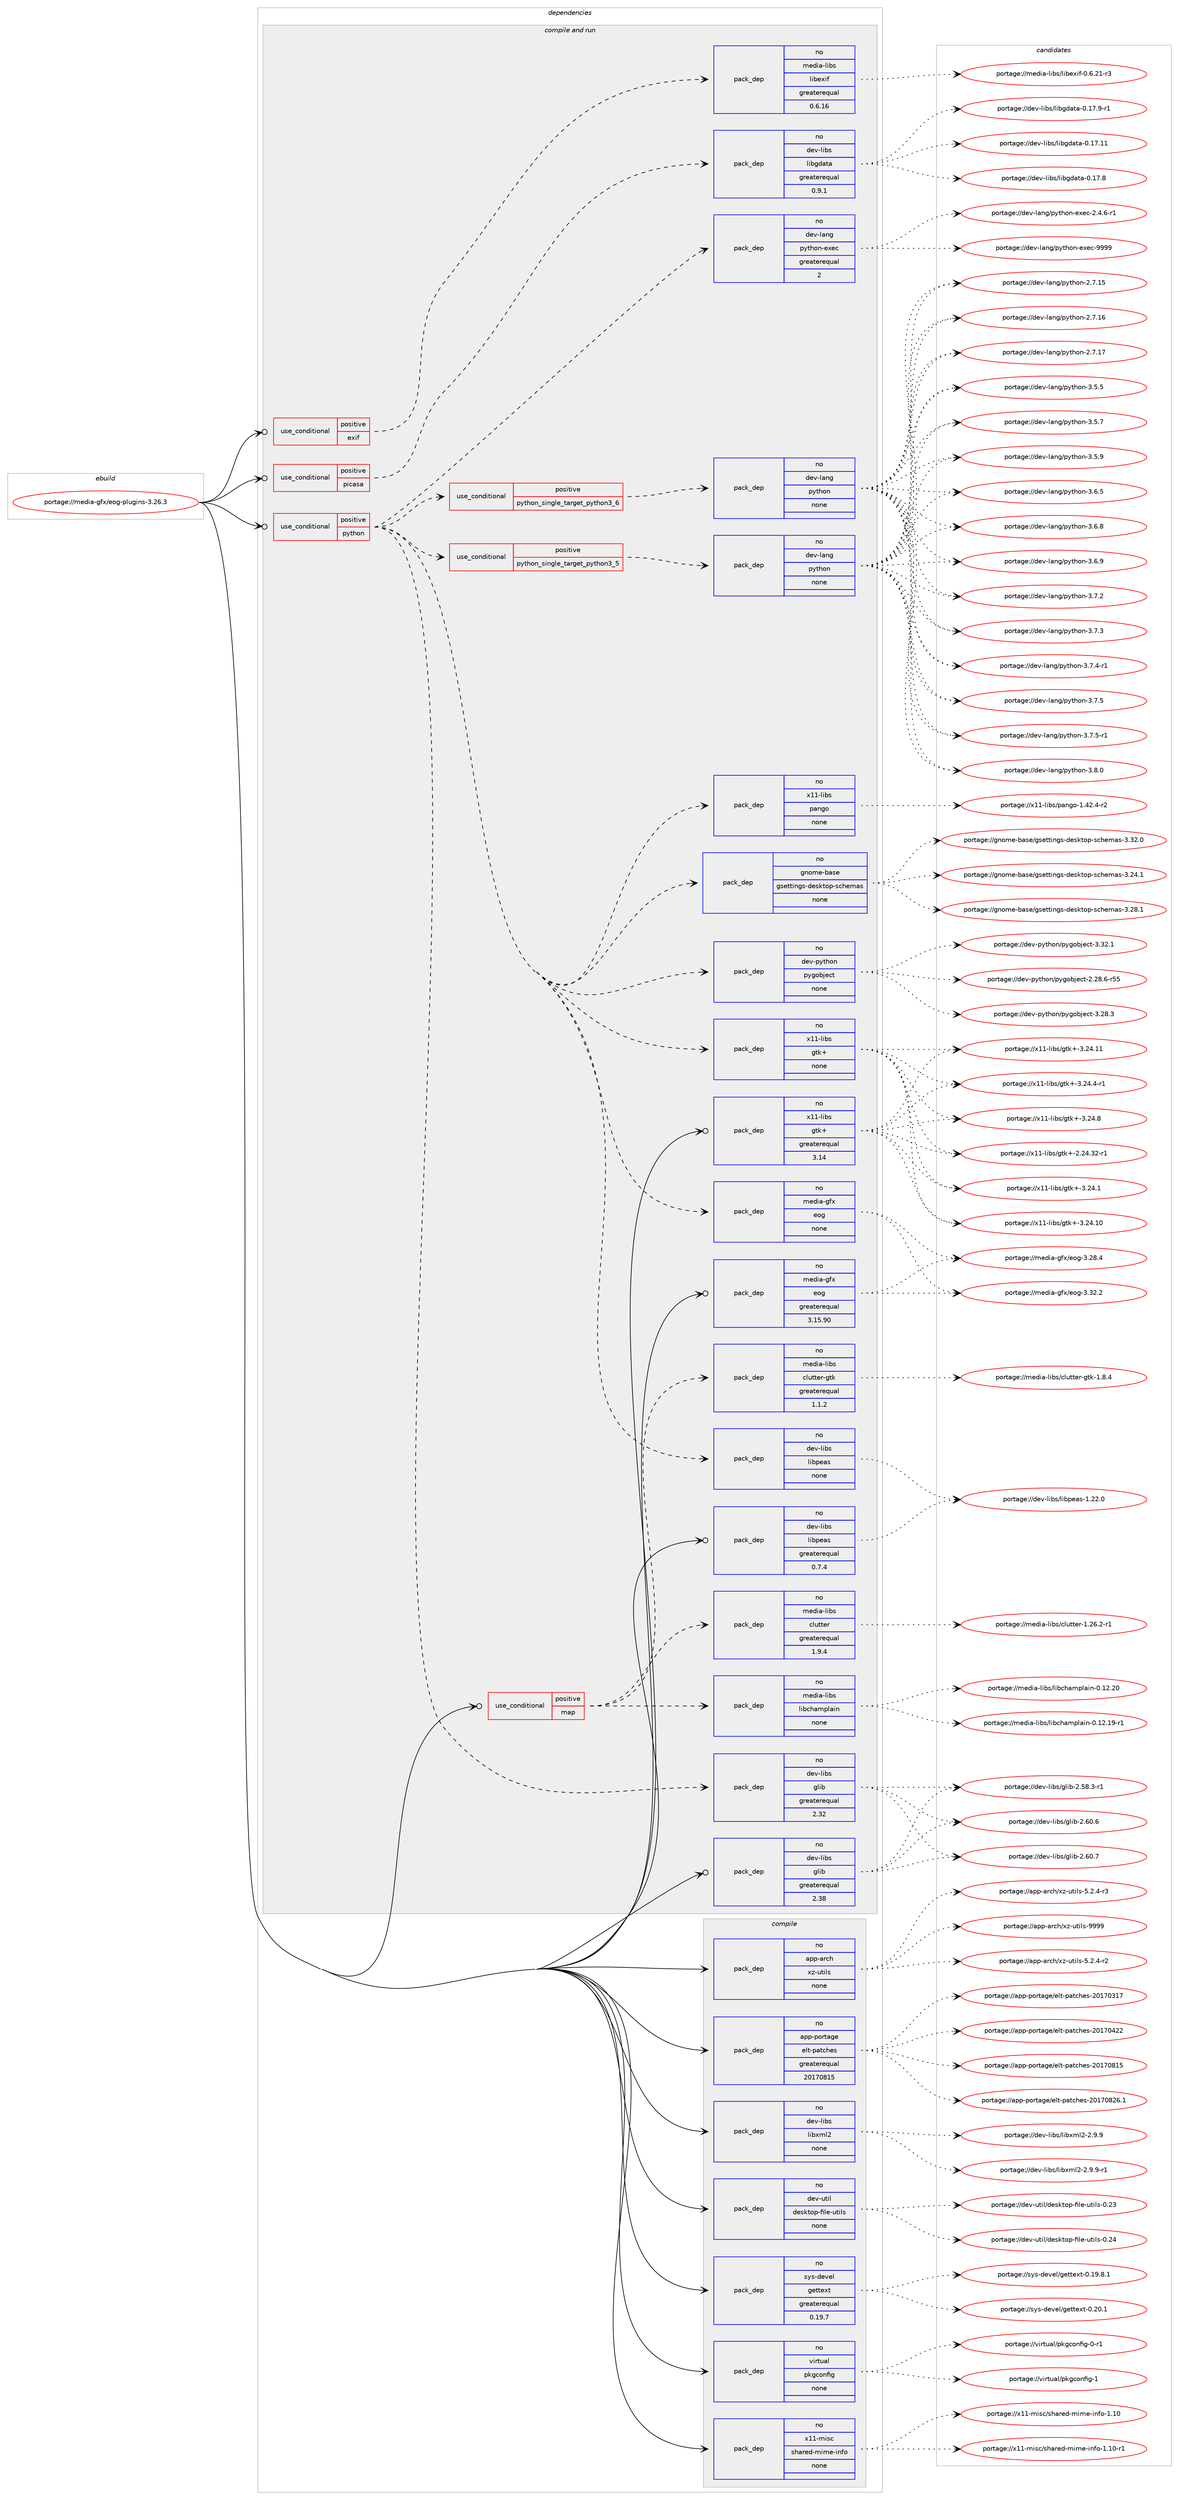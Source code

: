 digraph prolog {

# *************
# Graph options
# *************

newrank=true;
concentrate=true;
compound=true;
graph [rankdir=LR,fontname=Helvetica,fontsize=10,ranksep=1.5];#, ranksep=2.5, nodesep=0.2];
edge  [arrowhead=vee];
node  [fontname=Helvetica,fontsize=10];

# **********
# The ebuild
# **********

subgraph cluster_leftcol {
color=gray;
rank=same;
label=<<i>ebuild</i>>;
id [label="portage://media-gfx/eog-plugins-3.26.3", color=red, width=4, href="../media-gfx/eog-plugins-3.26.3.svg"];
}

# ****************
# The dependencies
# ****************

subgraph cluster_midcol {
color=gray;
label=<<i>dependencies</i>>;
subgraph cluster_compile {
fillcolor="#eeeeee";
style=filled;
label=<<i>compile</i>>;
subgraph pack229059 {
dependency312273 [label=<<TABLE BORDER="0" CELLBORDER="1" CELLSPACING="0" CELLPADDING="4" WIDTH="220"><TR><TD ROWSPAN="6" CELLPADDING="30">pack_dep</TD></TR><TR><TD WIDTH="110">no</TD></TR><TR><TD>app-arch</TD></TR><TR><TD>xz-utils</TD></TR><TR><TD>none</TD></TR><TR><TD></TD></TR></TABLE>>, shape=none, color=blue];
}
id:e -> dependency312273:w [weight=20,style="solid",arrowhead="vee"];
subgraph pack229060 {
dependency312274 [label=<<TABLE BORDER="0" CELLBORDER="1" CELLSPACING="0" CELLPADDING="4" WIDTH="220"><TR><TD ROWSPAN="6" CELLPADDING="30">pack_dep</TD></TR><TR><TD WIDTH="110">no</TD></TR><TR><TD>app-portage</TD></TR><TR><TD>elt-patches</TD></TR><TR><TD>greaterequal</TD></TR><TR><TD>20170815</TD></TR></TABLE>>, shape=none, color=blue];
}
id:e -> dependency312274:w [weight=20,style="solid",arrowhead="vee"];
subgraph pack229061 {
dependency312275 [label=<<TABLE BORDER="0" CELLBORDER="1" CELLSPACING="0" CELLPADDING="4" WIDTH="220"><TR><TD ROWSPAN="6" CELLPADDING="30">pack_dep</TD></TR><TR><TD WIDTH="110">no</TD></TR><TR><TD>dev-libs</TD></TR><TR><TD>libxml2</TD></TR><TR><TD>none</TD></TR><TR><TD></TD></TR></TABLE>>, shape=none, color=blue];
}
id:e -> dependency312275:w [weight=20,style="solid",arrowhead="vee"];
subgraph pack229062 {
dependency312276 [label=<<TABLE BORDER="0" CELLBORDER="1" CELLSPACING="0" CELLPADDING="4" WIDTH="220"><TR><TD ROWSPAN="6" CELLPADDING="30">pack_dep</TD></TR><TR><TD WIDTH="110">no</TD></TR><TR><TD>dev-util</TD></TR><TR><TD>desktop-file-utils</TD></TR><TR><TD>none</TD></TR><TR><TD></TD></TR></TABLE>>, shape=none, color=blue];
}
id:e -> dependency312276:w [weight=20,style="solid",arrowhead="vee"];
subgraph pack229063 {
dependency312277 [label=<<TABLE BORDER="0" CELLBORDER="1" CELLSPACING="0" CELLPADDING="4" WIDTH="220"><TR><TD ROWSPAN="6" CELLPADDING="30">pack_dep</TD></TR><TR><TD WIDTH="110">no</TD></TR><TR><TD>sys-devel</TD></TR><TR><TD>gettext</TD></TR><TR><TD>greaterequal</TD></TR><TR><TD>0.19.7</TD></TR></TABLE>>, shape=none, color=blue];
}
id:e -> dependency312277:w [weight=20,style="solid",arrowhead="vee"];
subgraph pack229064 {
dependency312278 [label=<<TABLE BORDER="0" CELLBORDER="1" CELLSPACING="0" CELLPADDING="4" WIDTH="220"><TR><TD ROWSPAN="6" CELLPADDING="30">pack_dep</TD></TR><TR><TD WIDTH="110">no</TD></TR><TR><TD>virtual</TD></TR><TR><TD>pkgconfig</TD></TR><TR><TD>none</TD></TR><TR><TD></TD></TR></TABLE>>, shape=none, color=blue];
}
id:e -> dependency312278:w [weight=20,style="solid",arrowhead="vee"];
subgraph pack229065 {
dependency312279 [label=<<TABLE BORDER="0" CELLBORDER="1" CELLSPACING="0" CELLPADDING="4" WIDTH="220"><TR><TD ROWSPAN="6" CELLPADDING="30">pack_dep</TD></TR><TR><TD WIDTH="110">no</TD></TR><TR><TD>x11-misc</TD></TR><TR><TD>shared-mime-info</TD></TR><TR><TD>none</TD></TR><TR><TD></TD></TR></TABLE>>, shape=none, color=blue];
}
id:e -> dependency312279:w [weight=20,style="solid",arrowhead="vee"];
}
subgraph cluster_compileandrun {
fillcolor="#eeeeee";
style=filled;
label=<<i>compile and run</i>>;
subgraph cond78164 {
dependency312280 [label=<<TABLE BORDER="0" CELLBORDER="1" CELLSPACING="0" CELLPADDING="4"><TR><TD ROWSPAN="3" CELLPADDING="10">use_conditional</TD></TR><TR><TD>positive</TD></TR><TR><TD>exif</TD></TR></TABLE>>, shape=none, color=red];
subgraph pack229066 {
dependency312281 [label=<<TABLE BORDER="0" CELLBORDER="1" CELLSPACING="0" CELLPADDING="4" WIDTH="220"><TR><TD ROWSPAN="6" CELLPADDING="30">pack_dep</TD></TR><TR><TD WIDTH="110">no</TD></TR><TR><TD>media-libs</TD></TR><TR><TD>libexif</TD></TR><TR><TD>greaterequal</TD></TR><TR><TD>0.6.16</TD></TR></TABLE>>, shape=none, color=blue];
}
dependency312280:e -> dependency312281:w [weight=20,style="dashed",arrowhead="vee"];
}
id:e -> dependency312280:w [weight=20,style="solid",arrowhead="odotvee"];
subgraph cond78165 {
dependency312282 [label=<<TABLE BORDER="0" CELLBORDER="1" CELLSPACING="0" CELLPADDING="4"><TR><TD ROWSPAN="3" CELLPADDING="10">use_conditional</TD></TR><TR><TD>positive</TD></TR><TR><TD>map</TD></TR></TABLE>>, shape=none, color=red];
subgraph pack229067 {
dependency312283 [label=<<TABLE BORDER="0" CELLBORDER="1" CELLSPACING="0" CELLPADDING="4" WIDTH="220"><TR><TD ROWSPAN="6" CELLPADDING="30">pack_dep</TD></TR><TR><TD WIDTH="110">no</TD></TR><TR><TD>media-libs</TD></TR><TR><TD>libchamplain</TD></TR><TR><TD>none</TD></TR><TR><TD></TD></TR></TABLE>>, shape=none, color=blue];
}
dependency312282:e -> dependency312283:w [weight=20,style="dashed",arrowhead="vee"];
subgraph pack229068 {
dependency312284 [label=<<TABLE BORDER="0" CELLBORDER="1" CELLSPACING="0" CELLPADDING="4" WIDTH="220"><TR><TD ROWSPAN="6" CELLPADDING="30">pack_dep</TD></TR><TR><TD WIDTH="110">no</TD></TR><TR><TD>media-libs</TD></TR><TR><TD>clutter</TD></TR><TR><TD>greaterequal</TD></TR><TR><TD>1.9.4</TD></TR></TABLE>>, shape=none, color=blue];
}
dependency312282:e -> dependency312284:w [weight=20,style="dashed",arrowhead="vee"];
subgraph pack229069 {
dependency312285 [label=<<TABLE BORDER="0" CELLBORDER="1" CELLSPACING="0" CELLPADDING="4" WIDTH="220"><TR><TD ROWSPAN="6" CELLPADDING="30">pack_dep</TD></TR><TR><TD WIDTH="110">no</TD></TR><TR><TD>media-libs</TD></TR><TR><TD>clutter-gtk</TD></TR><TR><TD>greaterequal</TD></TR><TR><TD>1.1.2</TD></TR></TABLE>>, shape=none, color=blue];
}
dependency312282:e -> dependency312285:w [weight=20,style="dashed",arrowhead="vee"];
}
id:e -> dependency312282:w [weight=20,style="solid",arrowhead="odotvee"];
subgraph cond78166 {
dependency312286 [label=<<TABLE BORDER="0" CELLBORDER="1" CELLSPACING="0" CELLPADDING="4"><TR><TD ROWSPAN="3" CELLPADDING="10">use_conditional</TD></TR><TR><TD>positive</TD></TR><TR><TD>picasa</TD></TR></TABLE>>, shape=none, color=red];
subgraph pack229070 {
dependency312287 [label=<<TABLE BORDER="0" CELLBORDER="1" CELLSPACING="0" CELLPADDING="4" WIDTH="220"><TR><TD ROWSPAN="6" CELLPADDING="30">pack_dep</TD></TR><TR><TD WIDTH="110">no</TD></TR><TR><TD>dev-libs</TD></TR><TR><TD>libgdata</TD></TR><TR><TD>greaterequal</TD></TR><TR><TD>0.9.1</TD></TR></TABLE>>, shape=none, color=blue];
}
dependency312286:e -> dependency312287:w [weight=20,style="dashed",arrowhead="vee"];
}
id:e -> dependency312286:w [weight=20,style="solid",arrowhead="odotvee"];
subgraph cond78167 {
dependency312288 [label=<<TABLE BORDER="0" CELLBORDER="1" CELLSPACING="0" CELLPADDING="4"><TR><TD ROWSPAN="3" CELLPADDING="10">use_conditional</TD></TR><TR><TD>positive</TD></TR><TR><TD>python</TD></TR></TABLE>>, shape=none, color=red];
subgraph cond78168 {
dependency312289 [label=<<TABLE BORDER="0" CELLBORDER="1" CELLSPACING="0" CELLPADDING="4"><TR><TD ROWSPAN="3" CELLPADDING="10">use_conditional</TD></TR><TR><TD>positive</TD></TR><TR><TD>python_single_target_python3_5</TD></TR></TABLE>>, shape=none, color=red];
subgraph pack229071 {
dependency312290 [label=<<TABLE BORDER="0" CELLBORDER="1" CELLSPACING="0" CELLPADDING="4" WIDTH="220"><TR><TD ROWSPAN="6" CELLPADDING="30">pack_dep</TD></TR><TR><TD WIDTH="110">no</TD></TR><TR><TD>dev-lang</TD></TR><TR><TD>python</TD></TR><TR><TD>none</TD></TR><TR><TD></TD></TR></TABLE>>, shape=none, color=blue];
}
dependency312289:e -> dependency312290:w [weight=20,style="dashed",arrowhead="vee"];
}
dependency312288:e -> dependency312289:w [weight=20,style="dashed",arrowhead="vee"];
subgraph cond78169 {
dependency312291 [label=<<TABLE BORDER="0" CELLBORDER="1" CELLSPACING="0" CELLPADDING="4"><TR><TD ROWSPAN="3" CELLPADDING="10">use_conditional</TD></TR><TR><TD>positive</TD></TR><TR><TD>python_single_target_python3_6</TD></TR></TABLE>>, shape=none, color=red];
subgraph pack229072 {
dependency312292 [label=<<TABLE BORDER="0" CELLBORDER="1" CELLSPACING="0" CELLPADDING="4" WIDTH="220"><TR><TD ROWSPAN="6" CELLPADDING="30">pack_dep</TD></TR><TR><TD WIDTH="110">no</TD></TR><TR><TD>dev-lang</TD></TR><TR><TD>python</TD></TR><TR><TD>none</TD></TR><TR><TD></TD></TR></TABLE>>, shape=none, color=blue];
}
dependency312291:e -> dependency312292:w [weight=20,style="dashed",arrowhead="vee"];
}
dependency312288:e -> dependency312291:w [weight=20,style="dashed",arrowhead="vee"];
subgraph pack229073 {
dependency312293 [label=<<TABLE BORDER="0" CELLBORDER="1" CELLSPACING="0" CELLPADDING="4" WIDTH="220"><TR><TD ROWSPAN="6" CELLPADDING="30">pack_dep</TD></TR><TR><TD WIDTH="110">no</TD></TR><TR><TD>dev-lang</TD></TR><TR><TD>python-exec</TD></TR><TR><TD>greaterequal</TD></TR><TR><TD>2</TD></TR></TABLE>>, shape=none, color=blue];
}
dependency312288:e -> dependency312293:w [weight=20,style="dashed",arrowhead="vee"];
subgraph pack229074 {
dependency312294 [label=<<TABLE BORDER="0" CELLBORDER="1" CELLSPACING="0" CELLPADDING="4" WIDTH="220"><TR><TD ROWSPAN="6" CELLPADDING="30">pack_dep</TD></TR><TR><TD WIDTH="110">no</TD></TR><TR><TD>dev-libs</TD></TR><TR><TD>glib</TD></TR><TR><TD>greaterequal</TD></TR><TR><TD>2.32</TD></TR></TABLE>>, shape=none, color=blue];
}
dependency312288:e -> dependency312294:w [weight=20,style="dashed",arrowhead="vee"];
subgraph pack229075 {
dependency312295 [label=<<TABLE BORDER="0" CELLBORDER="1" CELLSPACING="0" CELLPADDING="4" WIDTH="220"><TR><TD ROWSPAN="6" CELLPADDING="30">pack_dep</TD></TR><TR><TD WIDTH="110">no</TD></TR><TR><TD>dev-libs</TD></TR><TR><TD>libpeas</TD></TR><TR><TD>none</TD></TR><TR><TD></TD></TR></TABLE>>, shape=none, color=blue];
}
dependency312288:e -> dependency312295:w [weight=20,style="dashed",arrowhead="vee"];
subgraph pack229076 {
dependency312296 [label=<<TABLE BORDER="0" CELLBORDER="1" CELLSPACING="0" CELLPADDING="4" WIDTH="220"><TR><TD ROWSPAN="6" CELLPADDING="30">pack_dep</TD></TR><TR><TD WIDTH="110">no</TD></TR><TR><TD>dev-python</TD></TR><TR><TD>pygobject</TD></TR><TR><TD>none</TD></TR><TR><TD></TD></TR></TABLE>>, shape=none, color=blue];
}
dependency312288:e -> dependency312296:w [weight=20,style="dashed",arrowhead="vee"];
subgraph pack229077 {
dependency312297 [label=<<TABLE BORDER="0" CELLBORDER="1" CELLSPACING="0" CELLPADDING="4" WIDTH="220"><TR><TD ROWSPAN="6" CELLPADDING="30">pack_dep</TD></TR><TR><TD WIDTH="110">no</TD></TR><TR><TD>gnome-base</TD></TR><TR><TD>gsettings-desktop-schemas</TD></TR><TR><TD>none</TD></TR><TR><TD></TD></TR></TABLE>>, shape=none, color=blue];
}
dependency312288:e -> dependency312297:w [weight=20,style="dashed",arrowhead="vee"];
subgraph pack229078 {
dependency312298 [label=<<TABLE BORDER="0" CELLBORDER="1" CELLSPACING="0" CELLPADDING="4" WIDTH="220"><TR><TD ROWSPAN="6" CELLPADDING="30">pack_dep</TD></TR><TR><TD WIDTH="110">no</TD></TR><TR><TD>media-gfx</TD></TR><TR><TD>eog</TD></TR><TR><TD>none</TD></TR><TR><TD></TD></TR></TABLE>>, shape=none, color=blue];
}
dependency312288:e -> dependency312298:w [weight=20,style="dashed",arrowhead="vee"];
subgraph pack229079 {
dependency312299 [label=<<TABLE BORDER="0" CELLBORDER="1" CELLSPACING="0" CELLPADDING="4" WIDTH="220"><TR><TD ROWSPAN="6" CELLPADDING="30">pack_dep</TD></TR><TR><TD WIDTH="110">no</TD></TR><TR><TD>x11-libs</TD></TR><TR><TD>gtk+</TD></TR><TR><TD>none</TD></TR><TR><TD></TD></TR></TABLE>>, shape=none, color=blue];
}
dependency312288:e -> dependency312299:w [weight=20,style="dashed",arrowhead="vee"];
subgraph pack229080 {
dependency312300 [label=<<TABLE BORDER="0" CELLBORDER="1" CELLSPACING="0" CELLPADDING="4" WIDTH="220"><TR><TD ROWSPAN="6" CELLPADDING="30">pack_dep</TD></TR><TR><TD WIDTH="110">no</TD></TR><TR><TD>x11-libs</TD></TR><TR><TD>pango</TD></TR><TR><TD>none</TD></TR><TR><TD></TD></TR></TABLE>>, shape=none, color=blue];
}
dependency312288:e -> dependency312300:w [weight=20,style="dashed",arrowhead="vee"];
}
id:e -> dependency312288:w [weight=20,style="solid",arrowhead="odotvee"];
subgraph pack229081 {
dependency312301 [label=<<TABLE BORDER="0" CELLBORDER="1" CELLSPACING="0" CELLPADDING="4" WIDTH="220"><TR><TD ROWSPAN="6" CELLPADDING="30">pack_dep</TD></TR><TR><TD WIDTH="110">no</TD></TR><TR><TD>dev-libs</TD></TR><TR><TD>glib</TD></TR><TR><TD>greaterequal</TD></TR><TR><TD>2.38</TD></TR></TABLE>>, shape=none, color=blue];
}
id:e -> dependency312301:w [weight=20,style="solid",arrowhead="odotvee"];
subgraph pack229082 {
dependency312302 [label=<<TABLE BORDER="0" CELLBORDER="1" CELLSPACING="0" CELLPADDING="4" WIDTH="220"><TR><TD ROWSPAN="6" CELLPADDING="30">pack_dep</TD></TR><TR><TD WIDTH="110">no</TD></TR><TR><TD>dev-libs</TD></TR><TR><TD>libpeas</TD></TR><TR><TD>greaterequal</TD></TR><TR><TD>0.7.4</TD></TR></TABLE>>, shape=none, color=blue];
}
id:e -> dependency312302:w [weight=20,style="solid",arrowhead="odotvee"];
subgraph pack229083 {
dependency312303 [label=<<TABLE BORDER="0" CELLBORDER="1" CELLSPACING="0" CELLPADDING="4" WIDTH="220"><TR><TD ROWSPAN="6" CELLPADDING="30">pack_dep</TD></TR><TR><TD WIDTH="110">no</TD></TR><TR><TD>media-gfx</TD></TR><TR><TD>eog</TD></TR><TR><TD>greaterequal</TD></TR><TR><TD>3.15.90</TD></TR></TABLE>>, shape=none, color=blue];
}
id:e -> dependency312303:w [weight=20,style="solid",arrowhead="odotvee"];
subgraph pack229084 {
dependency312304 [label=<<TABLE BORDER="0" CELLBORDER="1" CELLSPACING="0" CELLPADDING="4" WIDTH="220"><TR><TD ROWSPAN="6" CELLPADDING="30">pack_dep</TD></TR><TR><TD WIDTH="110">no</TD></TR><TR><TD>x11-libs</TD></TR><TR><TD>gtk+</TD></TR><TR><TD>greaterequal</TD></TR><TR><TD>3.14</TD></TR></TABLE>>, shape=none, color=blue];
}
id:e -> dependency312304:w [weight=20,style="solid",arrowhead="odotvee"];
}
subgraph cluster_run {
fillcolor="#eeeeee";
style=filled;
label=<<i>run</i>>;
}
}

# **************
# The candidates
# **************

subgraph cluster_choices {
rank=same;
color=gray;
label=<<i>candidates</i>>;

subgraph choice229059 {
color=black;
nodesep=1;
choiceportage9711211245971149910447120122451171161051081154553465046524511450 [label="portage://app-arch/xz-utils-5.2.4-r2", color=red, width=4,href="../app-arch/xz-utils-5.2.4-r2.svg"];
choiceportage9711211245971149910447120122451171161051081154553465046524511451 [label="portage://app-arch/xz-utils-5.2.4-r3", color=red, width=4,href="../app-arch/xz-utils-5.2.4-r3.svg"];
choiceportage9711211245971149910447120122451171161051081154557575757 [label="portage://app-arch/xz-utils-9999", color=red, width=4,href="../app-arch/xz-utils-9999.svg"];
dependency312273:e -> choiceportage9711211245971149910447120122451171161051081154553465046524511450:w [style=dotted,weight="100"];
dependency312273:e -> choiceportage9711211245971149910447120122451171161051081154553465046524511451:w [style=dotted,weight="100"];
dependency312273:e -> choiceportage9711211245971149910447120122451171161051081154557575757:w [style=dotted,weight="100"];
}
subgraph choice229060 {
color=black;
nodesep=1;
choiceportage97112112451121111141169710310147101108116451129711699104101115455048495548514955 [label="portage://app-portage/elt-patches-20170317", color=red, width=4,href="../app-portage/elt-patches-20170317.svg"];
choiceportage97112112451121111141169710310147101108116451129711699104101115455048495548525050 [label="portage://app-portage/elt-patches-20170422", color=red, width=4,href="../app-portage/elt-patches-20170422.svg"];
choiceportage97112112451121111141169710310147101108116451129711699104101115455048495548564953 [label="portage://app-portage/elt-patches-20170815", color=red, width=4,href="../app-portage/elt-patches-20170815.svg"];
choiceportage971121124511211111411697103101471011081164511297116991041011154550484955485650544649 [label="portage://app-portage/elt-patches-20170826.1", color=red, width=4,href="../app-portage/elt-patches-20170826.1.svg"];
dependency312274:e -> choiceportage97112112451121111141169710310147101108116451129711699104101115455048495548514955:w [style=dotted,weight="100"];
dependency312274:e -> choiceportage97112112451121111141169710310147101108116451129711699104101115455048495548525050:w [style=dotted,weight="100"];
dependency312274:e -> choiceportage97112112451121111141169710310147101108116451129711699104101115455048495548564953:w [style=dotted,weight="100"];
dependency312274:e -> choiceportage971121124511211111411697103101471011081164511297116991041011154550484955485650544649:w [style=dotted,weight="100"];
}
subgraph choice229061 {
color=black;
nodesep=1;
choiceportage1001011184510810598115471081059812010910850455046574657 [label="portage://dev-libs/libxml2-2.9.9", color=red, width=4,href="../dev-libs/libxml2-2.9.9.svg"];
choiceportage10010111845108105981154710810598120109108504550465746574511449 [label="portage://dev-libs/libxml2-2.9.9-r1", color=red, width=4,href="../dev-libs/libxml2-2.9.9-r1.svg"];
dependency312275:e -> choiceportage1001011184510810598115471081059812010910850455046574657:w [style=dotted,weight="100"];
dependency312275:e -> choiceportage10010111845108105981154710810598120109108504550465746574511449:w [style=dotted,weight="100"];
}
subgraph choice229062 {
color=black;
nodesep=1;
choiceportage100101118451171161051084710010111510711611111245102105108101451171161051081154548465051 [label="portage://dev-util/desktop-file-utils-0.23", color=red, width=4,href="../dev-util/desktop-file-utils-0.23.svg"];
choiceportage100101118451171161051084710010111510711611111245102105108101451171161051081154548465052 [label="portage://dev-util/desktop-file-utils-0.24", color=red, width=4,href="../dev-util/desktop-file-utils-0.24.svg"];
dependency312276:e -> choiceportage100101118451171161051084710010111510711611111245102105108101451171161051081154548465051:w [style=dotted,weight="100"];
dependency312276:e -> choiceportage100101118451171161051084710010111510711611111245102105108101451171161051081154548465052:w [style=dotted,weight="100"];
}
subgraph choice229063 {
color=black;
nodesep=1;
choiceportage1151211154510010111810110847103101116116101120116454846495746564649 [label="portage://sys-devel/gettext-0.19.8.1", color=red, width=4,href="../sys-devel/gettext-0.19.8.1.svg"];
choiceportage115121115451001011181011084710310111611610112011645484650484649 [label="portage://sys-devel/gettext-0.20.1", color=red, width=4,href="../sys-devel/gettext-0.20.1.svg"];
dependency312277:e -> choiceportage1151211154510010111810110847103101116116101120116454846495746564649:w [style=dotted,weight="100"];
dependency312277:e -> choiceportage115121115451001011181011084710310111611610112011645484650484649:w [style=dotted,weight="100"];
}
subgraph choice229064 {
color=black;
nodesep=1;
choiceportage11810511411611797108471121071039911111010210510345484511449 [label="portage://virtual/pkgconfig-0-r1", color=red, width=4,href="../virtual/pkgconfig-0-r1.svg"];
choiceportage1181051141161179710847112107103991111101021051034549 [label="portage://virtual/pkgconfig-1", color=red, width=4,href="../virtual/pkgconfig-1.svg"];
dependency312278:e -> choiceportage11810511411611797108471121071039911111010210510345484511449:w [style=dotted,weight="100"];
dependency312278:e -> choiceportage1181051141161179710847112107103991111101021051034549:w [style=dotted,weight="100"];
}
subgraph choice229065 {
color=black;
nodesep=1;
choiceportage12049494510910511599471151049711410110045109105109101451051101021114549464948 [label="portage://x11-misc/shared-mime-info-1.10", color=red, width=4,href="../x11-misc/shared-mime-info-1.10.svg"];
choiceportage120494945109105115994711510497114101100451091051091014510511010211145494649484511449 [label="portage://x11-misc/shared-mime-info-1.10-r1", color=red, width=4,href="../x11-misc/shared-mime-info-1.10-r1.svg"];
dependency312279:e -> choiceportage12049494510910511599471151049711410110045109105109101451051101021114549464948:w [style=dotted,weight="100"];
dependency312279:e -> choiceportage120494945109105115994711510497114101100451091051091014510511010211145494649484511449:w [style=dotted,weight="100"];
}
subgraph choice229066 {
color=black;
nodesep=1;
choiceportage1091011001059745108105981154710810598101120105102454846544650494511451 [label="portage://media-libs/libexif-0.6.21-r3", color=red, width=4,href="../media-libs/libexif-0.6.21-r3.svg"];
dependency312281:e -> choiceportage1091011001059745108105981154710810598101120105102454846544650494511451:w [style=dotted,weight="100"];
}
subgraph choice229067 {
color=black;
nodesep=1;
choiceportage109101100105974510810598115471081059899104971091121089710511045484649504649574511449 [label="portage://media-libs/libchamplain-0.12.19-r1", color=red, width=4,href="../media-libs/libchamplain-0.12.19-r1.svg"];
choiceportage10910110010597451081059811547108105989910497109112108971051104548464950465048 [label="portage://media-libs/libchamplain-0.12.20", color=red, width=4,href="../media-libs/libchamplain-0.12.20.svg"];
dependency312283:e -> choiceportage109101100105974510810598115471081059899104971091121089710511045484649504649574511449:w [style=dotted,weight="100"];
dependency312283:e -> choiceportage10910110010597451081059811547108105989910497109112108971051104548464950465048:w [style=dotted,weight="100"];
}
subgraph choice229068 {
color=black;
nodesep=1;
choiceportage1091011001059745108105981154799108117116116101114454946505446504511449 [label="portage://media-libs/clutter-1.26.2-r1", color=red, width=4,href="../media-libs/clutter-1.26.2-r1.svg"];
dependency312284:e -> choiceportage1091011001059745108105981154799108117116116101114454946505446504511449:w [style=dotted,weight="100"];
}
subgraph choice229069 {
color=black;
nodesep=1;
choiceportage109101100105974510810598115479910811711611610111445103116107454946564652 [label="portage://media-libs/clutter-gtk-1.8.4", color=red, width=4,href="../media-libs/clutter-gtk-1.8.4.svg"];
dependency312285:e -> choiceportage109101100105974510810598115479910811711611610111445103116107454946564652:w [style=dotted,weight="100"];
}
subgraph choice229070 {
color=black;
nodesep=1;
choiceportage1001011184510810598115471081059810310097116974548464955464949 [label="portage://dev-libs/libgdata-0.17.11", color=red, width=4,href="../dev-libs/libgdata-0.17.11.svg"];
choiceportage10010111845108105981154710810598103100971169745484649554656 [label="portage://dev-libs/libgdata-0.17.8", color=red, width=4,href="../dev-libs/libgdata-0.17.8.svg"];
choiceportage100101118451081059811547108105981031009711697454846495546574511449 [label="portage://dev-libs/libgdata-0.17.9-r1", color=red, width=4,href="../dev-libs/libgdata-0.17.9-r1.svg"];
dependency312287:e -> choiceportage1001011184510810598115471081059810310097116974548464955464949:w [style=dotted,weight="100"];
dependency312287:e -> choiceportage10010111845108105981154710810598103100971169745484649554656:w [style=dotted,weight="100"];
dependency312287:e -> choiceportage100101118451081059811547108105981031009711697454846495546574511449:w [style=dotted,weight="100"];
}
subgraph choice229071 {
color=black;
nodesep=1;
choiceportage10010111845108971101034711212111610411111045504655464953 [label="portage://dev-lang/python-2.7.15", color=red, width=4,href="../dev-lang/python-2.7.15.svg"];
choiceportage10010111845108971101034711212111610411111045504655464954 [label="portage://dev-lang/python-2.7.16", color=red, width=4,href="../dev-lang/python-2.7.16.svg"];
choiceportage10010111845108971101034711212111610411111045504655464955 [label="portage://dev-lang/python-2.7.17", color=red, width=4,href="../dev-lang/python-2.7.17.svg"];
choiceportage100101118451089711010347112121116104111110455146534653 [label="portage://dev-lang/python-3.5.5", color=red, width=4,href="../dev-lang/python-3.5.5.svg"];
choiceportage100101118451089711010347112121116104111110455146534655 [label="portage://dev-lang/python-3.5.7", color=red, width=4,href="../dev-lang/python-3.5.7.svg"];
choiceportage100101118451089711010347112121116104111110455146534657 [label="portage://dev-lang/python-3.5.9", color=red, width=4,href="../dev-lang/python-3.5.9.svg"];
choiceportage100101118451089711010347112121116104111110455146544653 [label="portage://dev-lang/python-3.6.5", color=red, width=4,href="../dev-lang/python-3.6.5.svg"];
choiceportage100101118451089711010347112121116104111110455146544656 [label="portage://dev-lang/python-3.6.8", color=red, width=4,href="../dev-lang/python-3.6.8.svg"];
choiceportage100101118451089711010347112121116104111110455146544657 [label="portage://dev-lang/python-3.6.9", color=red, width=4,href="../dev-lang/python-3.6.9.svg"];
choiceportage100101118451089711010347112121116104111110455146554650 [label="portage://dev-lang/python-3.7.2", color=red, width=4,href="../dev-lang/python-3.7.2.svg"];
choiceportage100101118451089711010347112121116104111110455146554651 [label="portage://dev-lang/python-3.7.3", color=red, width=4,href="../dev-lang/python-3.7.3.svg"];
choiceportage1001011184510897110103471121211161041111104551465546524511449 [label="portage://dev-lang/python-3.7.4-r1", color=red, width=4,href="../dev-lang/python-3.7.4-r1.svg"];
choiceportage100101118451089711010347112121116104111110455146554653 [label="portage://dev-lang/python-3.7.5", color=red, width=4,href="../dev-lang/python-3.7.5.svg"];
choiceportage1001011184510897110103471121211161041111104551465546534511449 [label="portage://dev-lang/python-3.7.5-r1", color=red, width=4,href="../dev-lang/python-3.7.5-r1.svg"];
choiceportage100101118451089711010347112121116104111110455146564648 [label="portage://dev-lang/python-3.8.0", color=red, width=4,href="../dev-lang/python-3.8.0.svg"];
dependency312290:e -> choiceportage10010111845108971101034711212111610411111045504655464953:w [style=dotted,weight="100"];
dependency312290:e -> choiceportage10010111845108971101034711212111610411111045504655464954:w [style=dotted,weight="100"];
dependency312290:e -> choiceportage10010111845108971101034711212111610411111045504655464955:w [style=dotted,weight="100"];
dependency312290:e -> choiceportage100101118451089711010347112121116104111110455146534653:w [style=dotted,weight="100"];
dependency312290:e -> choiceportage100101118451089711010347112121116104111110455146534655:w [style=dotted,weight="100"];
dependency312290:e -> choiceportage100101118451089711010347112121116104111110455146534657:w [style=dotted,weight="100"];
dependency312290:e -> choiceportage100101118451089711010347112121116104111110455146544653:w [style=dotted,weight="100"];
dependency312290:e -> choiceportage100101118451089711010347112121116104111110455146544656:w [style=dotted,weight="100"];
dependency312290:e -> choiceportage100101118451089711010347112121116104111110455146544657:w [style=dotted,weight="100"];
dependency312290:e -> choiceportage100101118451089711010347112121116104111110455146554650:w [style=dotted,weight="100"];
dependency312290:e -> choiceportage100101118451089711010347112121116104111110455146554651:w [style=dotted,weight="100"];
dependency312290:e -> choiceportage1001011184510897110103471121211161041111104551465546524511449:w [style=dotted,weight="100"];
dependency312290:e -> choiceportage100101118451089711010347112121116104111110455146554653:w [style=dotted,weight="100"];
dependency312290:e -> choiceportage1001011184510897110103471121211161041111104551465546534511449:w [style=dotted,weight="100"];
dependency312290:e -> choiceportage100101118451089711010347112121116104111110455146564648:w [style=dotted,weight="100"];
}
subgraph choice229072 {
color=black;
nodesep=1;
choiceportage10010111845108971101034711212111610411111045504655464953 [label="portage://dev-lang/python-2.7.15", color=red, width=4,href="../dev-lang/python-2.7.15.svg"];
choiceportage10010111845108971101034711212111610411111045504655464954 [label="portage://dev-lang/python-2.7.16", color=red, width=4,href="../dev-lang/python-2.7.16.svg"];
choiceportage10010111845108971101034711212111610411111045504655464955 [label="portage://dev-lang/python-2.7.17", color=red, width=4,href="../dev-lang/python-2.7.17.svg"];
choiceportage100101118451089711010347112121116104111110455146534653 [label="portage://dev-lang/python-3.5.5", color=red, width=4,href="../dev-lang/python-3.5.5.svg"];
choiceportage100101118451089711010347112121116104111110455146534655 [label="portage://dev-lang/python-3.5.7", color=red, width=4,href="../dev-lang/python-3.5.7.svg"];
choiceportage100101118451089711010347112121116104111110455146534657 [label="portage://dev-lang/python-3.5.9", color=red, width=4,href="../dev-lang/python-3.5.9.svg"];
choiceportage100101118451089711010347112121116104111110455146544653 [label="portage://dev-lang/python-3.6.5", color=red, width=4,href="../dev-lang/python-3.6.5.svg"];
choiceportage100101118451089711010347112121116104111110455146544656 [label="portage://dev-lang/python-3.6.8", color=red, width=4,href="../dev-lang/python-3.6.8.svg"];
choiceportage100101118451089711010347112121116104111110455146544657 [label="portage://dev-lang/python-3.6.9", color=red, width=4,href="../dev-lang/python-3.6.9.svg"];
choiceportage100101118451089711010347112121116104111110455146554650 [label="portage://dev-lang/python-3.7.2", color=red, width=4,href="../dev-lang/python-3.7.2.svg"];
choiceportage100101118451089711010347112121116104111110455146554651 [label="portage://dev-lang/python-3.7.3", color=red, width=4,href="../dev-lang/python-3.7.3.svg"];
choiceportage1001011184510897110103471121211161041111104551465546524511449 [label="portage://dev-lang/python-3.7.4-r1", color=red, width=4,href="../dev-lang/python-3.7.4-r1.svg"];
choiceportage100101118451089711010347112121116104111110455146554653 [label="portage://dev-lang/python-3.7.5", color=red, width=4,href="../dev-lang/python-3.7.5.svg"];
choiceportage1001011184510897110103471121211161041111104551465546534511449 [label="portage://dev-lang/python-3.7.5-r1", color=red, width=4,href="../dev-lang/python-3.7.5-r1.svg"];
choiceportage100101118451089711010347112121116104111110455146564648 [label="portage://dev-lang/python-3.8.0", color=red, width=4,href="../dev-lang/python-3.8.0.svg"];
dependency312292:e -> choiceportage10010111845108971101034711212111610411111045504655464953:w [style=dotted,weight="100"];
dependency312292:e -> choiceportage10010111845108971101034711212111610411111045504655464954:w [style=dotted,weight="100"];
dependency312292:e -> choiceportage10010111845108971101034711212111610411111045504655464955:w [style=dotted,weight="100"];
dependency312292:e -> choiceportage100101118451089711010347112121116104111110455146534653:w [style=dotted,weight="100"];
dependency312292:e -> choiceportage100101118451089711010347112121116104111110455146534655:w [style=dotted,weight="100"];
dependency312292:e -> choiceportage100101118451089711010347112121116104111110455146534657:w [style=dotted,weight="100"];
dependency312292:e -> choiceportage100101118451089711010347112121116104111110455146544653:w [style=dotted,weight="100"];
dependency312292:e -> choiceportage100101118451089711010347112121116104111110455146544656:w [style=dotted,weight="100"];
dependency312292:e -> choiceportage100101118451089711010347112121116104111110455146544657:w [style=dotted,weight="100"];
dependency312292:e -> choiceportage100101118451089711010347112121116104111110455146554650:w [style=dotted,weight="100"];
dependency312292:e -> choiceportage100101118451089711010347112121116104111110455146554651:w [style=dotted,weight="100"];
dependency312292:e -> choiceportage1001011184510897110103471121211161041111104551465546524511449:w [style=dotted,weight="100"];
dependency312292:e -> choiceportage100101118451089711010347112121116104111110455146554653:w [style=dotted,weight="100"];
dependency312292:e -> choiceportage1001011184510897110103471121211161041111104551465546534511449:w [style=dotted,weight="100"];
dependency312292:e -> choiceportage100101118451089711010347112121116104111110455146564648:w [style=dotted,weight="100"];
}
subgraph choice229073 {
color=black;
nodesep=1;
choiceportage10010111845108971101034711212111610411111045101120101994550465246544511449 [label="portage://dev-lang/python-exec-2.4.6-r1", color=red, width=4,href="../dev-lang/python-exec-2.4.6-r1.svg"];
choiceportage10010111845108971101034711212111610411111045101120101994557575757 [label="portage://dev-lang/python-exec-9999", color=red, width=4,href="../dev-lang/python-exec-9999.svg"];
dependency312293:e -> choiceportage10010111845108971101034711212111610411111045101120101994550465246544511449:w [style=dotted,weight="100"];
dependency312293:e -> choiceportage10010111845108971101034711212111610411111045101120101994557575757:w [style=dotted,weight="100"];
}
subgraph choice229074 {
color=black;
nodesep=1;
choiceportage10010111845108105981154710310810598455046535646514511449 [label="portage://dev-libs/glib-2.58.3-r1", color=red, width=4,href="../dev-libs/glib-2.58.3-r1.svg"];
choiceportage1001011184510810598115471031081059845504654484654 [label="portage://dev-libs/glib-2.60.6", color=red, width=4,href="../dev-libs/glib-2.60.6.svg"];
choiceportage1001011184510810598115471031081059845504654484655 [label="portage://dev-libs/glib-2.60.7", color=red, width=4,href="../dev-libs/glib-2.60.7.svg"];
dependency312294:e -> choiceportage10010111845108105981154710310810598455046535646514511449:w [style=dotted,weight="100"];
dependency312294:e -> choiceportage1001011184510810598115471031081059845504654484654:w [style=dotted,weight="100"];
dependency312294:e -> choiceportage1001011184510810598115471031081059845504654484655:w [style=dotted,weight="100"];
}
subgraph choice229075 {
color=black;
nodesep=1;
choiceportage100101118451081059811547108105981121019711545494650504648 [label="portage://dev-libs/libpeas-1.22.0", color=red, width=4,href="../dev-libs/libpeas-1.22.0.svg"];
dependency312295:e -> choiceportage100101118451081059811547108105981121019711545494650504648:w [style=dotted,weight="100"];
}
subgraph choice229076 {
color=black;
nodesep=1;
choiceportage1001011184511212111610411111047112121103111981061019911645504650564654451145353 [label="portage://dev-python/pygobject-2.28.6-r55", color=red, width=4,href="../dev-python/pygobject-2.28.6-r55.svg"];
choiceportage1001011184511212111610411111047112121103111981061019911645514650564651 [label="portage://dev-python/pygobject-3.28.3", color=red, width=4,href="../dev-python/pygobject-3.28.3.svg"];
choiceportage1001011184511212111610411111047112121103111981061019911645514651504649 [label="portage://dev-python/pygobject-3.32.1", color=red, width=4,href="../dev-python/pygobject-3.32.1.svg"];
dependency312296:e -> choiceportage1001011184511212111610411111047112121103111981061019911645504650564654451145353:w [style=dotted,weight="100"];
dependency312296:e -> choiceportage1001011184511212111610411111047112121103111981061019911645514650564651:w [style=dotted,weight="100"];
dependency312296:e -> choiceportage1001011184511212111610411111047112121103111981061019911645514651504649:w [style=dotted,weight="100"];
}
subgraph choice229077 {
color=black;
nodesep=1;
choiceportage103110111109101459897115101471031151011161161051101031154510010111510711611111245115991041011099711545514650524649 [label="portage://gnome-base/gsettings-desktop-schemas-3.24.1", color=red, width=4,href="../gnome-base/gsettings-desktop-schemas-3.24.1.svg"];
choiceportage103110111109101459897115101471031151011161161051101031154510010111510711611111245115991041011099711545514650564649 [label="portage://gnome-base/gsettings-desktop-schemas-3.28.1", color=red, width=4,href="../gnome-base/gsettings-desktop-schemas-3.28.1.svg"];
choiceportage103110111109101459897115101471031151011161161051101031154510010111510711611111245115991041011099711545514651504648 [label="portage://gnome-base/gsettings-desktop-schemas-3.32.0", color=red, width=4,href="../gnome-base/gsettings-desktop-schemas-3.32.0.svg"];
dependency312297:e -> choiceportage103110111109101459897115101471031151011161161051101031154510010111510711611111245115991041011099711545514650524649:w [style=dotted,weight="100"];
dependency312297:e -> choiceportage103110111109101459897115101471031151011161161051101031154510010111510711611111245115991041011099711545514650564649:w [style=dotted,weight="100"];
dependency312297:e -> choiceportage103110111109101459897115101471031151011161161051101031154510010111510711611111245115991041011099711545514651504648:w [style=dotted,weight="100"];
}
subgraph choice229078 {
color=black;
nodesep=1;
choiceportage10910110010597451031021204710111110345514650564652 [label="portage://media-gfx/eog-3.28.4", color=red, width=4,href="../media-gfx/eog-3.28.4.svg"];
choiceportage10910110010597451031021204710111110345514651504650 [label="portage://media-gfx/eog-3.32.2", color=red, width=4,href="../media-gfx/eog-3.32.2.svg"];
dependency312298:e -> choiceportage10910110010597451031021204710111110345514650564652:w [style=dotted,weight="100"];
dependency312298:e -> choiceportage10910110010597451031021204710111110345514651504650:w [style=dotted,weight="100"];
}
subgraph choice229079 {
color=black;
nodesep=1;
choiceportage12049494510810598115471031161074345504650524651504511449 [label="portage://x11-libs/gtk+-2.24.32-r1", color=red, width=4,href="../x11-libs/gtk+-2.24.32-r1.svg"];
choiceportage12049494510810598115471031161074345514650524649 [label="portage://x11-libs/gtk+-3.24.1", color=red, width=4,href="../x11-libs/gtk+-3.24.1.svg"];
choiceportage1204949451081059811547103116107434551465052464948 [label="portage://x11-libs/gtk+-3.24.10", color=red, width=4,href="../x11-libs/gtk+-3.24.10.svg"];
choiceportage1204949451081059811547103116107434551465052464949 [label="portage://x11-libs/gtk+-3.24.11", color=red, width=4,href="../x11-libs/gtk+-3.24.11.svg"];
choiceportage120494945108105981154710311610743455146505246524511449 [label="portage://x11-libs/gtk+-3.24.4-r1", color=red, width=4,href="../x11-libs/gtk+-3.24.4-r1.svg"];
choiceportage12049494510810598115471031161074345514650524656 [label="portage://x11-libs/gtk+-3.24.8", color=red, width=4,href="../x11-libs/gtk+-3.24.8.svg"];
dependency312299:e -> choiceportage12049494510810598115471031161074345504650524651504511449:w [style=dotted,weight="100"];
dependency312299:e -> choiceportage12049494510810598115471031161074345514650524649:w [style=dotted,weight="100"];
dependency312299:e -> choiceportage1204949451081059811547103116107434551465052464948:w [style=dotted,weight="100"];
dependency312299:e -> choiceportage1204949451081059811547103116107434551465052464949:w [style=dotted,weight="100"];
dependency312299:e -> choiceportage120494945108105981154710311610743455146505246524511449:w [style=dotted,weight="100"];
dependency312299:e -> choiceportage12049494510810598115471031161074345514650524656:w [style=dotted,weight="100"];
}
subgraph choice229080 {
color=black;
nodesep=1;
choiceportage120494945108105981154711297110103111454946525046524511450 [label="portage://x11-libs/pango-1.42.4-r2", color=red, width=4,href="../x11-libs/pango-1.42.4-r2.svg"];
dependency312300:e -> choiceportage120494945108105981154711297110103111454946525046524511450:w [style=dotted,weight="100"];
}
subgraph choice229081 {
color=black;
nodesep=1;
choiceportage10010111845108105981154710310810598455046535646514511449 [label="portage://dev-libs/glib-2.58.3-r1", color=red, width=4,href="../dev-libs/glib-2.58.3-r1.svg"];
choiceportage1001011184510810598115471031081059845504654484654 [label="portage://dev-libs/glib-2.60.6", color=red, width=4,href="../dev-libs/glib-2.60.6.svg"];
choiceportage1001011184510810598115471031081059845504654484655 [label="portage://dev-libs/glib-2.60.7", color=red, width=4,href="../dev-libs/glib-2.60.7.svg"];
dependency312301:e -> choiceportage10010111845108105981154710310810598455046535646514511449:w [style=dotted,weight="100"];
dependency312301:e -> choiceportage1001011184510810598115471031081059845504654484654:w [style=dotted,weight="100"];
dependency312301:e -> choiceportage1001011184510810598115471031081059845504654484655:w [style=dotted,weight="100"];
}
subgraph choice229082 {
color=black;
nodesep=1;
choiceportage100101118451081059811547108105981121019711545494650504648 [label="portage://dev-libs/libpeas-1.22.0", color=red, width=4,href="../dev-libs/libpeas-1.22.0.svg"];
dependency312302:e -> choiceportage100101118451081059811547108105981121019711545494650504648:w [style=dotted,weight="100"];
}
subgraph choice229083 {
color=black;
nodesep=1;
choiceportage10910110010597451031021204710111110345514650564652 [label="portage://media-gfx/eog-3.28.4", color=red, width=4,href="../media-gfx/eog-3.28.4.svg"];
choiceportage10910110010597451031021204710111110345514651504650 [label="portage://media-gfx/eog-3.32.2", color=red, width=4,href="../media-gfx/eog-3.32.2.svg"];
dependency312303:e -> choiceportage10910110010597451031021204710111110345514650564652:w [style=dotted,weight="100"];
dependency312303:e -> choiceportage10910110010597451031021204710111110345514651504650:w [style=dotted,weight="100"];
}
subgraph choice229084 {
color=black;
nodesep=1;
choiceportage12049494510810598115471031161074345504650524651504511449 [label="portage://x11-libs/gtk+-2.24.32-r1", color=red, width=4,href="../x11-libs/gtk+-2.24.32-r1.svg"];
choiceportage12049494510810598115471031161074345514650524649 [label="portage://x11-libs/gtk+-3.24.1", color=red, width=4,href="../x11-libs/gtk+-3.24.1.svg"];
choiceportage1204949451081059811547103116107434551465052464948 [label="portage://x11-libs/gtk+-3.24.10", color=red, width=4,href="../x11-libs/gtk+-3.24.10.svg"];
choiceportage1204949451081059811547103116107434551465052464949 [label="portage://x11-libs/gtk+-3.24.11", color=red, width=4,href="../x11-libs/gtk+-3.24.11.svg"];
choiceportage120494945108105981154710311610743455146505246524511449 [label="portage://x11-libs/gtk+-3.24.4-r1", color=red, width=4,href="../x11-libs/gtk+-3.24.4-r1.svg"];
choiceportage12049494510810598115471031161074345514650524656 [label="portage://x11-libs/gtk+-3.24.8", color=red, width=4,href="../x11-libs/gtk+-3.24.8.svg"];
dependency312304:e -> choiceportage12049494510810598115471031161074345504650524651504511449:w [style=dotted,weight="100"];
dependency312304:e -> choiceportage12049494510810598115471031161074345514650524649:w [style=dotted,weight="100"];
dependency312304:e -> choiceportage1204949451081059811547103116107434551465052464948:w [style=dotted,weight="100"];
dependency312304:e -> choiceportage1204949451081059811547103116107434551465052464949:w [style=dotted,weight="100"];
dependency312304:e -> choiceportage120494945108105981154710311610743455146505246524511449:w [style=dotted,weight="100"];
dependency312304:e -> choiceportage12049494510810598115471031161074345514650524656:w [style=dotted,weight="100"];
}
}

}
